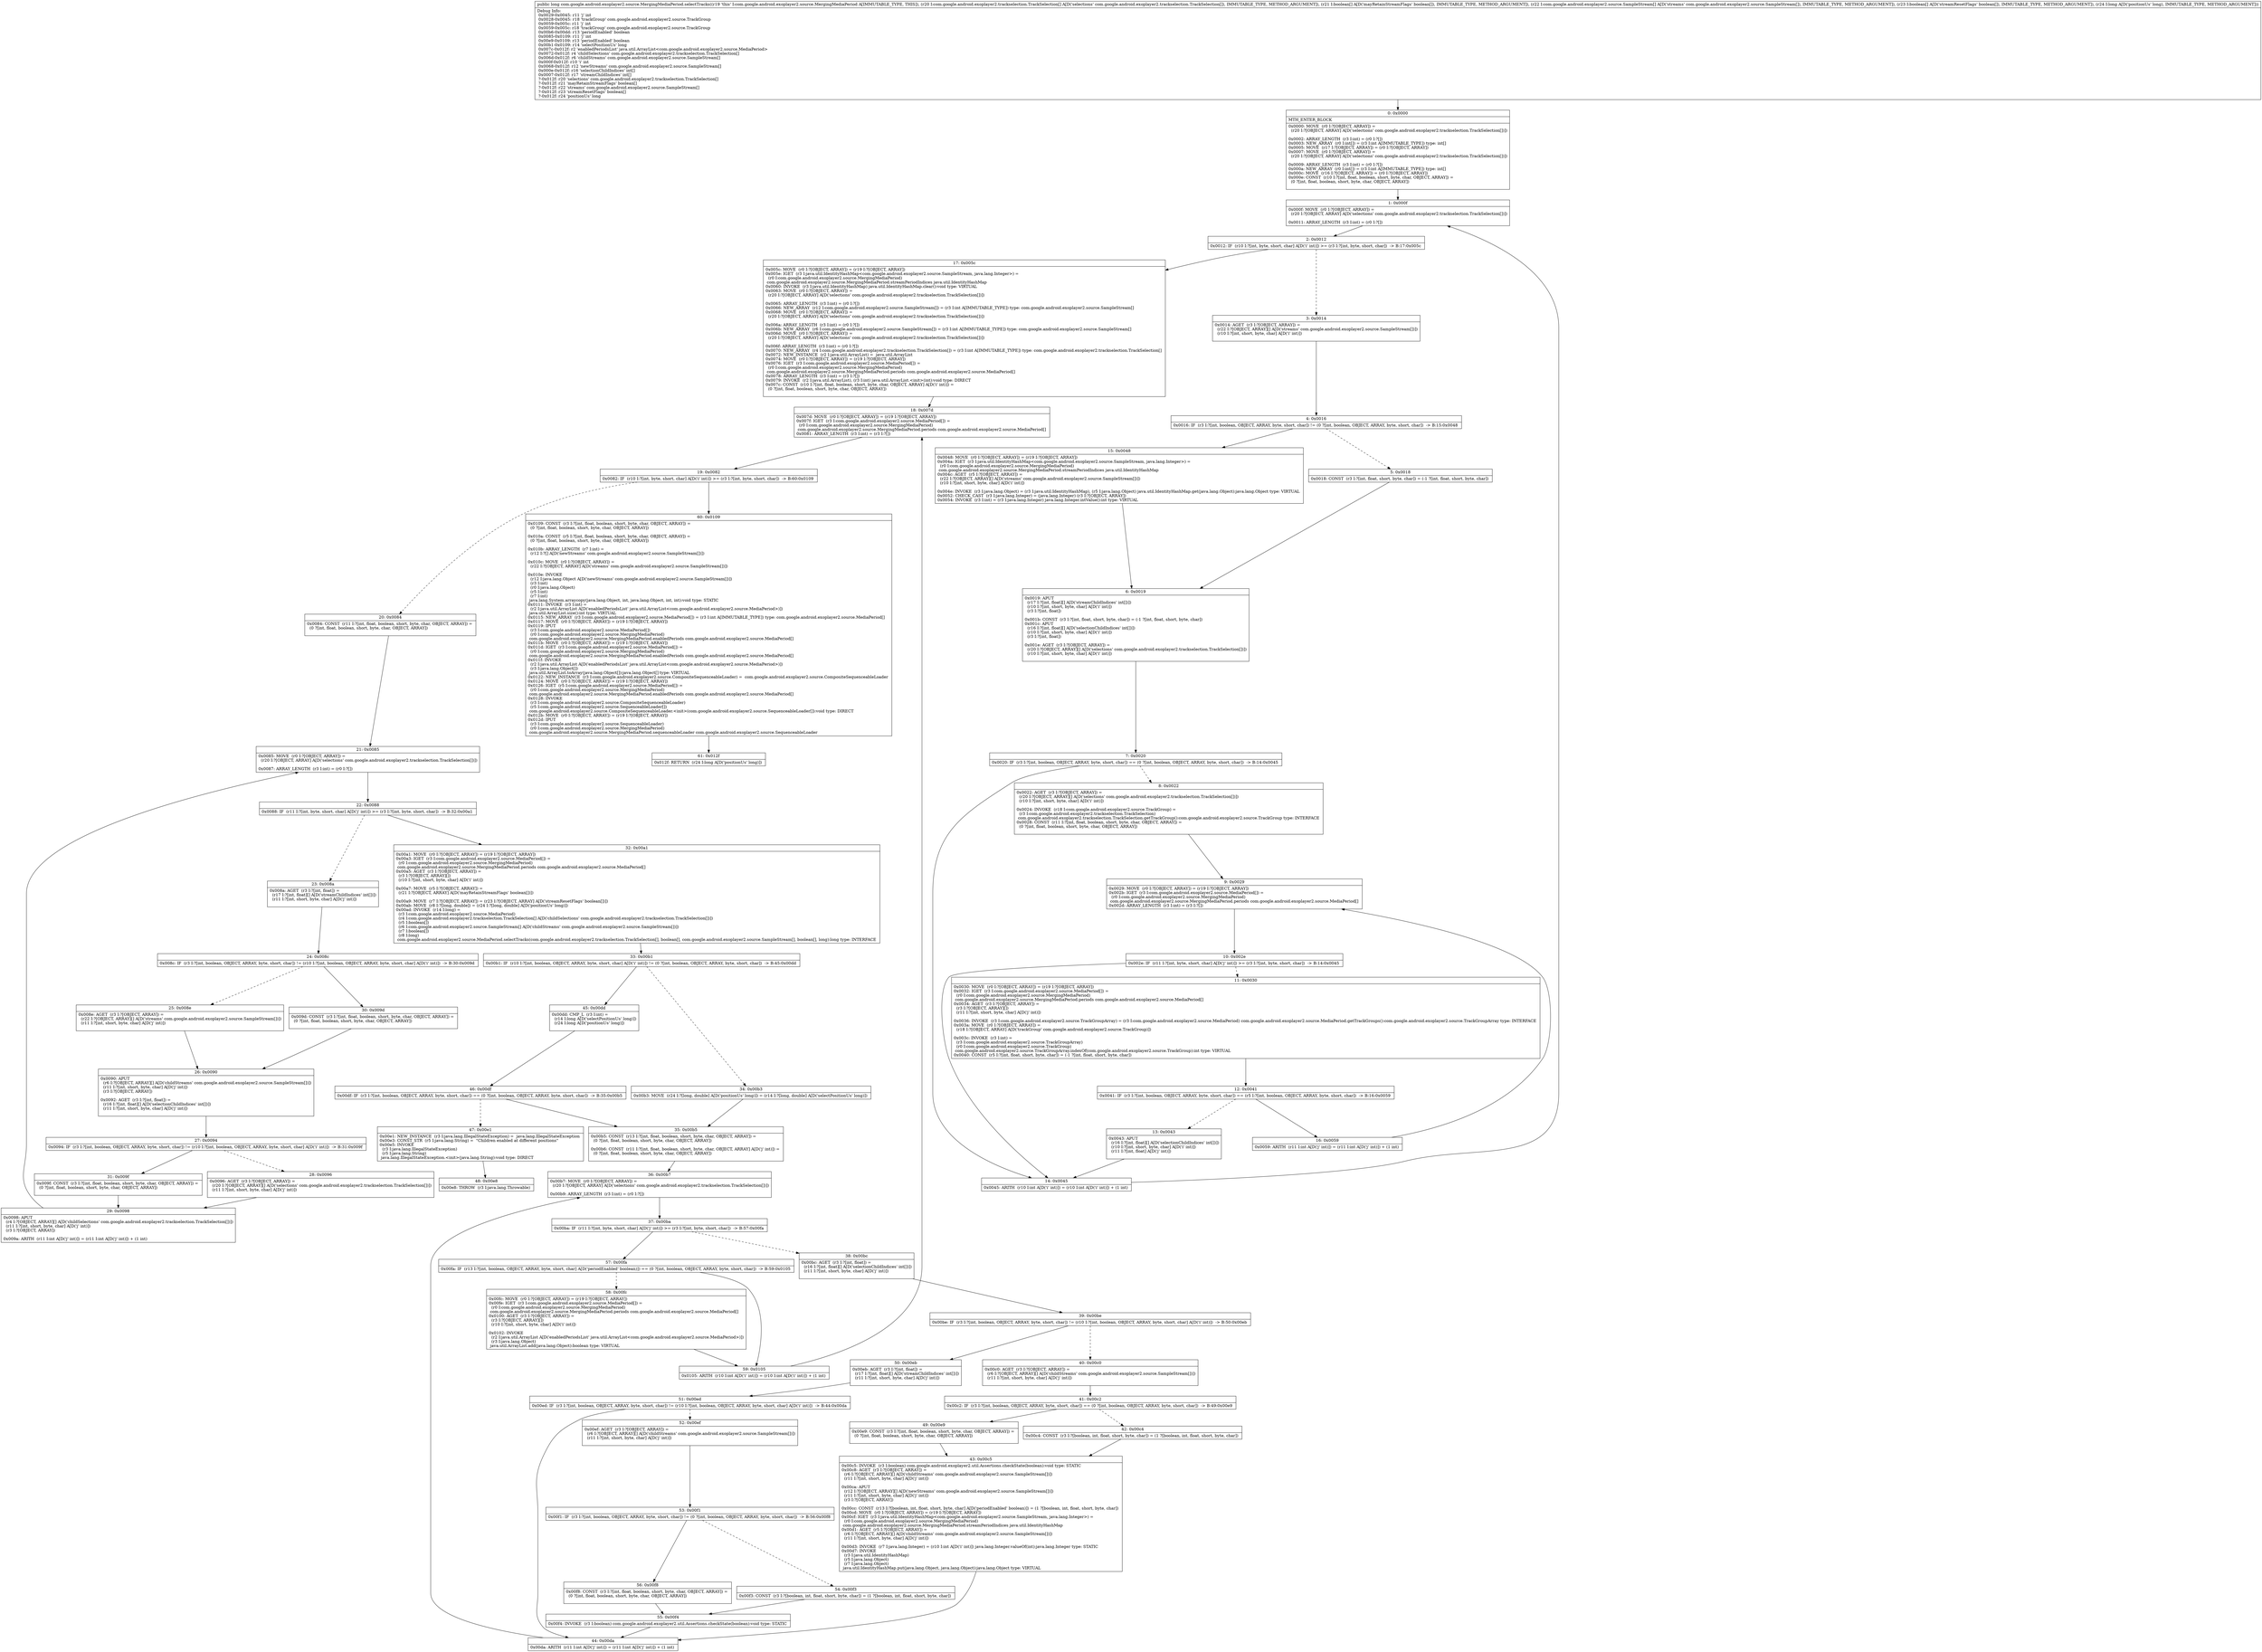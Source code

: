 digraph "CFG forcom.google.android.exoplayer2.source.MergingMediaPeriod.selectTracks([Lcom\/google\/android\/exoplayer2\/trackselection\/TrackSelection;[Z[Lcom\/google\/android\/exoplayer2\/source\/SampleStream;[ZJ)J" {
Node_0 [shape=record,label="{0\:\ 0x0000|MTH_ENTER_BLOCK\l|0x0000: MOVE  (r0 I:?[OBJECT, ARRAY]) = \l  (r20 I:?[OBJECT, ARRAY] A[D('selections' com.google.android.exoplayer2.trackselection.TrackSelection[])])\l \l0x0002: ARRAY_LENGTH  (r3 I:int) = (r0 I:?[]) \l0x0003: NEW_ARRAY  (r0 I:int[]) = (r3 I:int A[IMMUTABLE_TYPE]) type: int[] \l0x0005: MOVE  (r17 I:?[OBJECT, ARRAY]) = (r0 I:?[OBJECT, ARRAY]) \l0x0007: MOVE  (r0 I:?[OBJECT, ARRAY]) = \l  (r20 I:?[OBJECT, ARRAY] A[D('selections' com.google.android.exoplayer2.trackselection.TrackSelection[])])\l \l0x0009: ARRAY_LENGTH  (r3 I:int) = (r0 I:?[]) \l0x000a: NEW_ARRAY  (r0 I:int[]) = (r3 I:int A[IMMUTABLE_TYPE]) type: int[] \l0x000c: MOVE  (r16 I:?[OBJECT, ARRAY]) = (r0 I:?[OBJECT, ARRAY]) \l0x000e: CONST  (r10 I:?[int, float, boolean, short, byte, char, OBJECT, ARRAY]) = \l  (0 ?[int, float, boolean, short, byte, char, OBJECT, ARRAY])\l \l}"];
Node_1 [shape=record,label="{1\:\ 0x000f|0x000f: MOVE  (r0 I:?[OBJECT, ARRAY]) = \l  (r20 I:?[OBJECT, ARRAY] A[D('selections' com.google.android.exoplayer2.trackselection.TrackSelection[])])\l \l0x0011: ARRAY_LENGTH  (r3 I:int) = (r0 I:?[]) \l}"];
Node_2 [shape=record,label="{2\:\ 0x0012|0x0012: IF  (r10 I:?[int, byte, short, char] A[D('i' int)]) \>= (r3 I:?[int, byte, short, char])  \-\> B:17:0x005c \l}"];
Node_3 [shape=record,label="{3\:\ 0x0014|0x0014: AGET  (r3 I:?[OBJECT, ARRAY]) = \l  (r22 I:?[OBJECT, ARRAY][] A[D('streams' com.google.android.exoplayer2.source.SampleStream[])])\l  (r10 I:?[int, short, byte, char] A[D('i' int)])\l \l}"];
Node_4 [shape=record,label="{4\:\ 0x0016|0x0016: IF  (r3 I:?[int, boolean, OBJECT, ARRAY, byte, short, char]) != (0 ?[int, boolean, OBJECT, ARRAY, byte, short, char])  \-\> B:15:0x0048 \l}"];
Node_5 [shape=record,label="{5\:\ 0x0018|0x0018: CONST  (r3 I:?[int, float, short, byte, char]) = (\-1 ?[int, float, short, byte, char]) \l}"];
Node_6 [shape=record,label="{6\:\ 0x0019|0x0019: APUT  \l  (r17 I:?[int, float][] A[D('streamChildIndices' int[])])\l  (r10 I:?[int, short, byte, char] A[D('i' int)])\l  (r3 I:?[int, float])\l \l0x001b: CONST  (r3 I:?[int, float, short, byte, char]) = (\-1 ?[int, float, short, byte, char]) \l0x001c: APUT  \l  (r16 I:?[int, float][] A[D('selectionChildIndices' int[])])\l  (r10 I:?[int, short, byte, char] A[D('i' int)])\l  (r3 I:?[int, float])\l \l0x001e: AGET  (r3 I:?[OBJECT, ARRAY]) = \l  (r20 I:?[OBJECT, ARRAY][] A[D('selections' com.google.android.exoplayer2.trackselection.TrackSelection[])])\l  (r10 I:?[int, short, byte, char] A[D('i' int)])\l \l}"];
Node_7 [shape=record,label="{7\:\ 0x0020|0x0020: IF  (r3 I:?[int, boolean, OBJECT, ARRAY, byte, short, char]) == (0 ?[int, boolean, OBJECT, ARRAY, byte, short, char])  \-\> B:14:0x0045 \l}"];
Node_8 [shape=record,label="{8\:\ 0x0022|0x0022: AGET  (r3 I:?[OBJECT, ARRAY]) = \l  (r20 I:?[OBJECT, ARRAY][] A[D('selections' com.google.android.exoplayer2.trackselection.TrackSelection[])])\l  (r10 I:?[int, short, byte, char] A[D('i' int)])\l \l0x0024: INVOKE  (r18 I:com.google.android.exoplayer2.source.TrackGroup) = \l  (r3 I:com.google.android.exoplayer2.trackselection.TrackSelection)\l com.google.android.exoplayer2.trackselection.TrackSelection.getTrackGroup():com.google.android.exoplayer2.source.TrackGroup type: INTERFACE \l0x0028: CONST  (r11 I:?[int, float, boolean, short, byte, char, OBJECT, ARRAY]) = \l  (0 ?[int, float, boolean, short, byte, char, OBJECT, ARRAY])\l \l}"];
Node_9 [shape=record,label="{9\:\ 0x0029|0x0029: MOVE  (r0 I:?[OBJECT, ARRAY]) = (r19 I:?[OBJECT, ARRAY]) \l0x002b: IGET  (r3 I:com.google.android.exoplayer2.source.MediaPeriod[]) = \l  (r0 I:com.google.android.exoplayer2.source.MergingMediaPeriod)\l com.google.android.exoplayer2.source.MergingMediaPeriod.periods com.google.android.exoplayer2.source.MediaPeriod[] \l0x002d: ARRAY_LENGTH  (r3 I:int) = (r3 I:?[]) \l}"];
Node_10 [shape=record,label="{10\:\ 0x002e|0x002e: IF  (r11 I:?[int, byte, short, char] A[D('j' int)]) \>= (r3 I:?[int, byte, short, char])  \-\> B:14:0x0045 \l}"];
Node_11 [shape=record,label="{11\:\ 0x0030|0x0030: MOVE  (r0 I:?[OBJECT, ARRAY]) = (r19 I:?[OBJECT, ARRAY]) \l0x0032: IGET  (r3 I:com.google.android.exoplayer2.source.MediaPeriod[]) = \l  (r0 I:com.google.android.exoplayer2.source.MergingMediaPeriod)\l com.google.android.exoplayer2.source.MergingMediaPeriod.periods com.google.android.exoplayer2.source.MediaPeriod[] \l0x0034: AGET  (r3 I:?[OBJECT, ARRAY]) = \l  (r3 I:?[OBJECT, ARRAY][])\l  (r11 I:?[int, short, byte, char] A[D('j' int)])\l \l0x0036: INVOKE  (r3 I:com.google.android.exoplayer2.source.TrackGroupArray) = (r3 I:com.google.android.exoplayer2.source.MediaPeriod) com.google.android.exoplayer2.source.MediaPeriod.getTrackGroups():com.google.android.exoplayer2.source.TrackGroupArray type: INTERFACE \l0x003a: MOVE  (r0 I:?[OBJECT, ARRAY]) = \l  (r18 I:?[OBJECT, ARRAY] A[D('trackGroup' com.google.android.exoplayer2.source.TrackGroup)])\l \l0x003c: INVOKE  (r3 I:int) = \l  (r3 I:com.google.android.exoplayer2.source.TrackGroupArray)\l  (r0 I:com.google.android.exoplayer2.source.TrackGroup)\l com.google.android.exoplayer2.source.TrackGroupArray.indexOf(com.google.android.exoplayer2.source.TrackGroup):int type: VIRTUAL \l0x0040: CONST  (r5 I:?[int, float, short, byte, char]) = (\-1 ?[int, float, short, byte, char]) \l}"];
Node_12 [shape=record,label="{12\:\ 0x0041|0x0041: IF  (r3 I:?[int, boolean, OBJECT, ARRAY, byte, short, char]) == (r5 I:?[int, boolean, OBJECT, ARRAY, byte, short, char])  \-\> B:16:0x0059 \l}"];
Node_13 [shape=record,label="{13\:\ 0x0043|0x0043: APUT  \l  (r16 I:?[int, float][] A[D('selectionChildIndices' int[])])\l  (r10 I:?[int, short, byte, char] A[D('i' int)])\l  (r11 I:?[int, float] A[D('j' int)])\l \l}"];
Node_14 [shape=record,label="{14\:\ 0x0045|0x0045: ARITH  (r10 I:int A[D('i' int)]) = (r10 I:int A[D('i' int)]) + (1 int) \l}"];
Node_15 [shape=record,label="{15\:\ 0x0048|0x0048: MOVE  (r0 I:?[OBJECT, ARRAY]) = (r19 I:?[OBJECT, ARRAY]) \l0x004a: IGET  (r3 I:java.util.IdentityHashMap\<com.google.android.exoplayer2.source.SampleStream, java.lang.Integer\>) = \l  (r0 I:com.google.android.exoplayer2.source.MergingMediaPeriod)\l com.google.android.exoplayer2.source.MergingMediaPeriod.streamPeriodIndices java.util.IdentityHashMap \l0x004c: AGET  (r5 I:?[OBJECT, ARRAY]) = \l  (r22 I:?[OBJECT, ARRAY][] A[D('streams' com.google.android.exoplayer2.source.SampleStream[])])\l  (r10 I:?[int, short, byte, char] A[D('i' int)])\l \l0x004e: INVOKE  (r3 I:java.lang.Object) = (r3 I:java.util.IdentityHashMap), (r5 I:java.lang.Object) java.util.IdentityHashMap.get(java.lang.Object):java.lang.Object type: VIRTUAL \l0x0052: CHECK_CAST  (r3 I:java.lang.Integer) = (java.lang.Integer) (r3 I:?[OBJECT, ARRAY]) \l0x0054: INVOKE  (r3 I:int) = (r3 I:java.lang.Integer) java.lang.Integer.intValue():int type: VIRTUAL \l}"];
Node_16 [shape=record,label="{16\:\ 0x0059|0x0059: ARITH  (r11 I:int A[D('j' int)]) = (r11 I:int A[D('j' int)]) + (1 int) \l}"];
Node_17 [shape=record,label="{17\:\ 0x005c|0x005c: MOVE  (r0 I:?[OBJECT, ARRAY]) = (r19 I:?[OBJECT, ARRAY]) \l0x005e: IGET  (r3 I:java.util.IdentityHashMap\<com.google.android.exoplayer2.source.SampleStream, java.lang.Integer\>) = \l  (r0 I:com.google.android.exoplayer2.source.MergingMediaPeriod)\l com.google.android.exoplayer2.source.MergingMediaPeriod.streamPeriodIndices java.util.IdentityHashMap \l0x0060: INVOKE  (r3 I:java.util.IdentityHashMap) java.util.IdentityHashMap.clear():void type: VIRTUAL \l0x0063: MOVE  (r0 I:?[OBJECT, ARRAY]) = \l  (r20 I:?[OBJECT, ARRAY] A[D('selections' com.google.android.exoplayer2.trackselection.TrackSelection[])])\l \l0x0065: ARRAY_LENGTH  (r3 I:int) = (r0 I:?[]) \l0x0066: NEW_ARRAY  (r12 I:com.google.android.exoplayer2.source.SampleStream[]) = (r3 I:int A[IMMUTABLE_TYPE]) type: com.google.android.exoplayer2.source.SampleStream[] \l0x0068: MOVE  (r0 I:?[OBJECT, ARRAY]) = \l  (r20 I:?[OBJECT, ARRAY] A[D('selections' com.google.android.exoplayer2.trackselection.TrackSelection[])])\l \l0x006a: ARRAY_LENGTH  (r3 I:int) = (r0 I:?[]) \l0x006b: NEW_ARRAY  (r6 I:com.google.android.exoplayer2.source.SampleStream[]) = (r3 I:int A[IMMUTABLE_TYPE]) type: com.google.android.exoplayer2.source.SampleStream[] \l0x006d: MOVE  (r0 I:?[OBJECT, ARRAY]) = \l  (r20 I:?[OBJECT, ARRAY] A[D('selections' com.google.android.exoplayer2.trackselection.TrackSelection[])])\l \l0x006f: ARRAY_LENGTH  (r3 I:int) = (r0 I:?[]) \l0x0070: NEW_ARRAY  (r4 I:com.google.android.exoplayer2.trackselection.TrackSelection[]) = (r3 I:int A[IMMUTABLE_TYPE]) type: com.google.android.exoplayer2.trackselection.TrackSelection[] \l0x0072: NEW_INSTANCE  (r2 I:java.util.ArrayList) =  java.util.ArrayList \l0x0074: MOVE  (r0 I:?[OBJECT, ARRAY]) = (r19 I:?[OBJECT, ARRAY]) \l0x0076: IGET  (r3 I:com.google.android.exoplayer2.source.MediaPeriod[]) = \l  (r0 I:com.google.android.exoplayer2.source.MergingMediaPeriod)\l com.google.android.exoplayer2.source.MergingMediaPeriod.periods com.google.android.exoplayer2.source.MediaPeriod[] \l0x0078: ARRAY_LENGTH  (r3 I:int) = (r3 I:?[]) \l0x0079: INVOKE  (r2 I:java.util.ArrayList), (r3 I:int) java.util.ArrayList.\<init\>(int):void type: DIRECT \l0x007c: CONST  (r10 I:?[int, float, boolean, short, byte, char, OBJECT, ARRAY] A[D('i' int)]) = \l  (0 ?[int, float, boolean, short, byte, char, OBJECT, ARRAY])\l \l}"];
Node_18 [shape=record,label="{18\:\ 0x007d|0x007d: MOVE  (r0 I:?[OBJECT, ARRAY]) = (r19 I:?[OBJECT, ARRAY]) \l0x007f: IGET  (r3 I:com.google.android.exoplayer2.source.MediaPeriod[]) = \l  (r0 I:com.google.android.exoplayer2.source.MergingMediaPeriod)\l com.google.android.exoplayer2.source.MergingMediaPeriod.periods com.google.android.exoplayer2.source.MediaPeriod[] \l0x0081: ARRAY_LENGTH  (r3 I:int) = (r3 I:?[]) \l}"];
Node_19 [shape=record,label="{19\:\ 0x0082|0x0082: IF  (r10 I:?[int, byte, short, char] A[D('i' int)]) \>= (r3 I:?[int, byte, short, char])  \-\> B:60:0x0109 \l}"];
Node_20 [shape=record,label="{20\:\ 0x0084|0x0084: CONST  (r11 I:?[int, float, boolean, short, byte, char, OBJECT, ARRAY]) = \l  (0 ?[int, float, boolean, short, byte, char, OBJECT, ARRAY])\l \l}"];
Node_21 [shape=record,label="{21\:\ 0x0085|0x0085: MOVE  (r0 I:?[OBJECT, ARRAY]) = \l  (r20 I:?[OBJECT, ARRAY] A[D('selections' com.google.android.exoplayer2.trackselection.TrackSelection[])])\l \l0x0087: ARRAY_LENGTH  (r3 I:int) = (r0 I:?[]) \l}"];
Node_22 [shape=record,label="{22\:\ 0x0088|0x0088: IF  (r11 I:?[int, byte, short, char] A[D('j' int)]) \>= (r3 I:?[int, byte, short, char])  \-\> B:32:0x00a1 \l}"];
Node_23 [shape=record,label="{23\:\ 0x008a|0x008a: AGET  (r3 I:?[int, float]) = \l  (r17 I:?[int, float][] A[D('streamChildIndices' int[])])\l  (r11 I:?[int, short, byte, char] A[D('j' int)])\l \l}"];
Node_24 [shape=record,label="{24\:\ 0x008c|0x008c: IF  (r3 I:?[int, boolean, OBJECT, ARRAY, byte, short, char]) != (r10 I:?[int, boolean, OBJECT, ARRAY, byte, short, char] A[D('i' int)])  \-\> B:30:0x009d \l}"];
Node_25 [shape=record,label="{25\:\ 0x008e|0x008e: AGET  (r3 I:?[OBJECT, ARRAY]) = \l  (r22 I:?[OBJECT, ARRAY][] A[D('streams' com.google.android.exoplayer2.source.SampleStream[])])\l  (r11 I:?[int, short, byte, char] A[D('j' int)])\l \l}"];
Node_26 [shape=record,label="{26\:\ 0x0090|0x0090: APUT  \l  (r6 I:?[OBJECT, ARRAY][] A[D('childStreams' com.google.android.exoplayer2.source.SampleStream[])])\l  (r11 I:?[int, short, byte, char] A[D('j' int)])\l  (r3 I:?[OBJECT, ARRAY])\l \l0x0092: AGET  (r3 I:?[int, float]) = \l  (r16 I:?[int, float][] A[D('selectionChildIndices' int[])])\l  (r11 I:?[int, short, byte, char] A[D('j' int)])\l \l}"];
Node_27 [shape=record,label="{27\:\ 0x0094|0x0094: IF  (r3 I:?[int, boolean, OBJECT, ARRAY, byte, short, char]) != (r10 I:?[int, boolean, OBJECT, ARRAY, byte, short, char] A[D('i' int)])  \-\> B:31:0x009f \l}"];
Node_28 [shape=record,label="{28\:\ 0x0096|0x0096: AGET  (r3 I:?[OBJECT, ARRAY]) = \l  (r20 I:?[OBJECT, ARRAY][] A[D('selections' com.google.android.exoplayer2.trackselection.TrackSelection[])])\l  (r11 I:?[int, short, byte, char] A[D('j' int)])\l \l}"];
Node_29 [shape=record,label="{29\:\ 0x0098|0x0098: APUT  \l  (r4 I:?[OBJECT, ARRAY][] A[D('childSelections' com.google.android.exoplayer2.trackselection.TrackSelection[])])\l  (r11 I:?[int, short, byte, char] A[D('j' int)])\l  (r3 I:?[OBJECT, ARRAY])\l \l0x009a: ARITH  (r11 I:int A[D('j' int)]) = (r11 I:int A[D('j' int)]) + (1 int) \l}"];
Node_30 [shape=record,label="{30\:\ 0x009d|0x009d: CONST  (r3 I:?[int, float, boolean, short, byte, char, OBJECT, ARRAY]) = \l  (0 ?[int, float, boolean, short, byte, char, OBJECT, ARRAY])\l \l}"];
Node_31 [shape=record,label="{31\:\ 0x009f|0x009f: CONST  (r3 I:?[int, float, boolean, short, byte, char, OBJECT, ARRAY]) = \l  (0 ?[int, float, boolean, short, byte, char, OBJECT, ARRAY])\l \l}"];
Node_32 [shape=record,label="{32\:\ 0x00a1|0x00a1: MOVE  (r0 I:?[OBJECT, ARRAY]) = (r19 I:?[OBJECT, ARRAY]) \l0x00a3: IGET  (r3 I:com.google.android.exoplayer2.source.MediaPeriod[]) = \l  (r0 I:com.google.android.exoplayer2.source.MergingMediaPeriod)\l com.google.android.exoplayer2.source.MergingMediaPeriod.periods com.google.android.exoplayer2.source.MediaPeriod[] \l0x00a5: AGET  (r3 I:?[OBJECT, ARRAY]) = \l  (r3 I:?[OBJECT, ARRAY][])\l  (r10 I:?[int, short, byte, char] A[D('i' int)])\l \l0x00a7: MOVE  (r5 I:?[OBJECT, ARRAY]) = \l  (r21 I:?[OBJECT, ARRAY] A[D('mayRetainStreamFlags' boolean[])])\l \l0x00a9: MOVE  (r7 I:?[OBJECT, ARRAY]) = (r23 I:?[OBJECT, ARRAY] A[D('streamResetFlags' boolean[])]) \l0x00ab: MOVE  (r8 I:?[long, double]) = (r24 I:?[long, double] A[D('positionUs' long)]) \l0x00ad: INVOKE  (r14 I:long) = \l  (r3 I:com.google.android.exoplayer2.source.MediaPeriod)\l  (r4 I:com.google.android.exoplayer2.trackselection.TrackSelection[] A[D('childSelections' com.google.android.exoplayer2.trackselection.TrackSelection[])])\l  (r5 I:boolean[])\l  (r6 I:com.google.android.exoplayer2.source.SampleStream[] A[D('childStreams' com.google.android.exoplayer2.source.SampleStream[])])\l  (r7 I:boolean[])\l  (r8 I:long)\l com.google.android.exoplayer2.source.MediaPeriod.selectTracks(com.google.android.exoplayer2.trackselection.TrackSelection[], boolean[], com.google.android.exoplayer2.source.SampleStream[], boolean[], long):long type: INTERFACE \l}"];
Node_33 [shape=record,label="{33\:\ 0x00b1|0x00b1: IF  (r10 I:?[int, boolean, OBJECT, ARRAY, byte, short, char] A[D('i' int)]) != (0 ?[int, boolean, OBJECT, ARRAY, byte, short, char])  \-\> B:45:0x00dd \l}"];
Node_34 [shape=record,label="{34\:\ 0x00b3|0x00b3: MOVE  (r24 I:?[long, double] A[D('positionUs' long)]) = (r14 I:?[long, double] A[D('selectPositionUs' long)]) \l}"];
Node_35 [shape=record,label="{35\:\ 0x00b5|0x00b5: CONST  (r13 I:?[int, float, boolean, short, byte, char, OBJECT, ARRAY]) = \l  (0 ?[int, float, boolean, short, byte, char, OBJECT, ARRAY])\l \l0x00b6: CONST  (r11 I:?[int, float, boolean, short, byte, char, OBJECT, ARRAY] A[D('j' int)]) = \l  (0 ?[int, float, boolean, short, byte, char, OBJECT, ARRAY])\l \l}"];
Node_36 [shape=record,label="{36\:\ 0x00b7|0x00b7: MOVE  (r0 I:?[OBJECT, ARRAY]) = \l  (r20 I:?[OBJECT, ARRAY] A[D('selections' com.google.android.exoplayer2.trackselection.TrackSelection[])])\l \l0x00b9: ARRAY_LENGTH  (r3 I:int) = (r0 I:?[]) \l}"];
Node_37 [shape=record,label="{37\:\ 0x00ba|0x00ba: IF  (r11 I:?[int, byte, short, char] A[D('j' int)]) \>= (r3 I:?[int, byte, short, char])  \-\> B:57:0x00fa \l}"];
Node_38 [shape=record,label="{38\:\ 0x00bc|0x00bc: AGET  (r3 I:?[int, float]) = \l  (r16 I:?[int, float][] A[D('selectionChildIndices' int[])])\l  (r11 I:?[int, short, byte, char] A[D('j' int)])\l \l}"];
Node_39 [shape=record,label="{39\:\ 0x00be|0x00be: IF  (r3 I:?[int, boolean, OBJECT, ARRAY, byte, short, char]) != (r10 I:?[int, boolean, OBJECT, ARRAY, byte, short, char] A[D('i' int)])  \-\> B:50:0x00eb \l}"];
Node_40 [shape=record,label="{40\:\ 0x00c0|0x00c0: AGET  (r3 I:?[OBJECT, ARRAY]) = \l  (r6 I:?[OBJECT, ARRAY][] A[D('childStreams' com.google.android.exoplayer2.source.SampleStream[])])\l  (r11 I:?[int, short, byte, char] A[D('j' int)])\l \l}"];
Node_41 [shape=record,label="{41\:\ 0x00c2|0x00c2: IF  (r3 I:?[int, boolean, OBJECT, ARRAY, byte, short, char]) == (0 ?[int, boolean, OBJECT, ARRAY, byte, short, char])  \-\> B:49:0x00e9 \l}"];
Node_42 [shape=record,label="{42\:\ 0x00c4|0x00c4: CONST  (r3 I:?[boolean, int, float, short, byte, char]) = (1 ?[boolean, int, float, short, byte, char]) \l}"];
Node_43 [shape=record,label="{43\:\ 0x00c5|0x00c5: INVOKE  (r3 I:boolean) com.google.android.exoplayer2.util.Assertions.checkState(boolean):void type: STATIC \l0x00c8: AGET  (r3 I:?[OBJECT, ARRAY]) = \l  (r6 I:?[OBJECT, ARRAY][] A[D('childStreams' com.google.android.exoplayer2.source.SampleStream[])])\l  (r11 I:?[int, short, byte, char] A[D('j' int)])\l \l0x00ca: APUT  \l  (r12 I:?[OBJECT, ARRAY][] A[D('newStreams' com.google.android.exoplayer2.source.SampleStream[])])\l  (r11 I:?[int, short, byte, char] A[D('j' int)])\l  (r3 I:?[OBJECT, ARRAY])\l \l0x00cc: CONST  (r13 I:?[boolean, int, float, short, byte, char] A[D('periodEnabled' boolean)]) = (1 ?[boolean, int, float, short, byte, char]) \l0x00cd: MOVE  (r0 I:?[OBJECT, ARRAY]) = (r19 I:?[OBJECT, ARRAY]) \l0x00cf: IGET  (r3 I:java.util.IdentityHashMap\<com.google.android.exoplayer2.source.SampleStream, java.lang.Integer\>) = \l  (r0 I:com.google.android.exoplayer2.source.MergingMediaPeriod)\l com.google.android.exoplayer2.source.MergingMediaPeriod.streamPeriodIndices java.util.IdentityHashMap \l0x00d1: AGET  (r5 I:?[OBJECT, ARRAY]) = \l  (r6 I:?[OBJECT, ARRAY][] A[D('childStreams' com.google.android.exoplayer2.source.SampleStream[])])\l  (r11 I:?[int, short, byte, char] A[D('j' int)])\l \l0x00d3: INVOKE  (r7 I:java.lang.Integer) = (r10 I:int A[D('i' int)]) java.lang.Integer.valueOf(int):java.lang.Integer type: STATIC \l0x00d7: INVOKE  \l  (r3 I:java.util.IdentityHashMap)\l  (r5 I:java.lang.Object)\l  (r7 I:java.lang.Object)\l java.util.IdentityHashMap.put(java.lang.Object, java.lang.Object):java.lang.Object type: VIRTUAL \l}"];
Node_44 [shape=record,label="{44\:\ 0x00da|0x00da: ARITH  (r11 I:int A[D('j' int)]) = (r11 I:int A[D('j' int)]) + (1 int) \l}"];
Node_45 [shape=record,label="{45\:\ 0x00dd|0x00dd: CMP_L  (r3 I:int) = \l  (r14 I:long A[D('selectPositionUs' long)])\l  (r24 I:long A[D('positionUs' long)])\l \l}"];
Node_46 [shape=record,label="{46\:\ 0x00df|0x00df: IF  (r3 I:?[int, boolean, OBJECT, ARRAY, byte, short, char]) == (0 ?[int, boolean, OBJECT, ARRAY, byte, short, char])  \-\> B:35:0x00b5 \l}"];
Node_47 [shape=record,label="{47\:\ 0x00e1|0x00e1: NEW_INSTANCE  (r3 I:java.lang.IllegalStateException) =  java.lang.IllegalStateException \l0x00e3: CONST_STR  (r5 I:java.lang.String) =  \"Children enabled at different positions\" \l0x00e5: INVOKE  \l  (r3 I:java.lang.IllegalStateException)\l  (r5 I:java.lang.String)\l java.lang.IllegalStateException.\<init\>(java.lang.String):void type: DIRECT \l}"];
Node_48 [shape=record,label="{48\:\ 0x00e8|0x00e8: THROW  (r3 I:java.lang.Throwable) \l}"];
Node_49 [shape=record,label="{49\:\ 0x00e9|0x00e9: CONST  (r3 I:?[int, float, boolean, short, byte, char, OBJECT, ARRAY]) = \l  (0 ?[int, float, boolean, short, byte, char, OBJECT, ARRAY])\l \l}"];
Node_50 [shape=record,label="{50\:\ 0x00eb|0x00eb: AGET  (r3 I:?[int, float]) = \l  (r17 I:?[int, float][] A[D('streamChildIndices' int[])])\l  (r11 I:?[int, short, byte, char] A[D('j' int)])\l \l}"];
Node_51 [shape=record,label="{51\:\ 0x00ed|0x00ed: IF  (r3 I:?[int, boolean, OBJECT, ARRAY, byte, short, char]) != (r10 I:?[int, boolean, OBJECT, ARRAY, byte, short, char] A[D('i' int)])  \-\> B:44:0x00da \l}"];
Node_52 [shape=record,label="{52\:\ 0x00ef|0x00ef: AGET  (r3 I:?[OBJECT, ARRAY]) = \l  (r6 I:?[OBJECT, ARRAY][] A[D('childStreams' com.google.android.exoplayer2.source.SampleStream[])])\l  (r11 I:?[int, short, byte, char] A[D('j' int)])\l \l}"];
Node_53 [shape=record,label="{53\:\ 0x00f1|0x00f1: IF  (r3 I:?[int, boolean, OBJECT, ARRAY, byte, short, char]) != (0 ?[int, boolean, OBJECT, ARRAY, byte, short, char])  \-\> B:56:0x00f8 \l}"];
Node_54 [shape=record,label="{54\:\ 0x00f3|0x00f3: CONST  (r3 I:?[boolean, int, float, short, byte, char]) = (1 ?[boolean, int, float, short, byte, char]) \l}"];
Node_55 [shape=record,label="{55\:\ 0x00f4|0x00f4: INVOKE  (r3 I:boolean) com.google.android.exoplayer2.util.Assertions.checkState(boolean):void type: STATIC \l}"];
Node_56 [shape=record,label="{56\:\ 0x00f8|0x00f8: CONST  (r3 I:?[int, float, boolean, short, byte, char, OBJECT, ARRAY]) = \l  (0 ?[int, float, boolean, short, byte, char, OBJECT, ARRAY])\l \l}"];
Node_57 [shape=record,label="{57\:\ 0x00fa|0x00fa: IF  (r13 I:?[int, boolean, OBJECT, ARRAY, byte, short, char] A[D('periodEnabled' boolean)]) == (0 ?[int, boolean, OBJECT, ARRAY, byte, short, char])  \-\> B:59:0x0105 \l}"];
Node_58 [shape=record,label="{58\:\ 0x00fc|0x00fc: MOVE  (r0 I:?[OBJECT, ARRAY]) = (r19 I:?[OBJECT, ARRAY]) \l0x00fe: IGET  (r3 I:com.google.android.exoplayer2.source.MediaPeriod[]) = \l  (r0 I:com.google.android.exoplayer2.source.MergingMediaPeriod)\l com.google.android.exoplayer2.source.MergingMediaPeriod.periods com.google.android.exoplayer2.source.MediaPeriod[] \l0x0100: AGET  (r3 I:?[OBJECT, ARRAY]) = \l  (r3 I:?[OBJECT, ARRAY][])\l  (r10 I:?[int, short, byte, char] A[D('i' int)])\l \l0x0102: INVOKE  \l  (r2 I:java.util.ArrayList A[D('enabledPeriodsList' java.util.ArrayList\<com.google.android.exoplayer2.source.MediaPeriod\>)])\l  (r3 I:java.lang.Object)\l java.util.ArrayList.add(java.lang.Object):boolean type: VIRTUAL \l}"];
Node_59 [shape=record,label="{59\:\ 0x0105|0x0105: ARITH  (r10 I:int A[D('i' int)]) = (r10 I:int A[D('i' int)]) + (1 int) \l}"];
Node_60 [shape=record,label="{60\:\ 0x0109|0x0109: CONST  (r3 I:?[int, float, boolean, short, byte, char, OBJECT, ARRAY]) = \l  (0 ?[int, float, boolean, short, byte, char, OBJECT, ARRAY])\l \l0x010a: CONST  (r5 I:?[int, float, boolean, short, byte, char, OBJECT, ARRAY]) = \l  (0 ?[int, float, boolean, short, byte, char, OBJECT, ARRAY])\l \l0x010b: ARRAY_LENGTH  (r7 I:int) = \l  (r12 I:?[] A[D('newStreams' com.google.android.exoplayer2.source.SampleStream[])])\l \l0x010c: MOVE  (r0 I:?[OBJECT, ARRAY]) = \l  (r22 I:?[OBJECT, ARRAY] A[D('streams' com.google.android.exoplayer2.source.SampleStream[])])\l \l0x010e: INVOKE  \l  (r12 I:java.lang.Object A[D('newStreams' com.google.android.exoplayer2.source.SampleStream[])])\l  (r3 I:int)\l  (r0 I:java.lang.Object)\l  (r5 I:int)\l  (r7 I:int)\l java.lang.System.arraycopy(java.lang.Object, int, java.lang.Object, int, int):void type: STATIC \l0x0111: INVOKE  (r3 I:int) = \l  (r2 I:java.util.ArrayList A[D('enabledPeriodsList' java.util.ArrayList\<com.google.android.exoplayer2.source.MediaPeriod\>)])\l java.util.ArrayList.size():int type: VIRTUAL \l0x0115: NEW_ARRAY  (r3 I:com.google.android.exoplayer2.source.MediaPeriod[]) = (r3 I:int A[IMMUTABLE_TYPE]) type: com.google.android.exoplayer2.source.MediaPeriod[] \l0x0117: MOVE  (r0 I:?[OBJECT, ARRAY]) = (r19 I:?[OBJECT, ARRAY]) \l0x0119: IPUT  \l  (r3 I:com.google.android.exoplayer2.source.MediaPeriod[])\l  (r0 I:com.google.android.exoplayer2.source.MergingMediaPeriod)\l com.google.android.exoplayer2.source.MergingMediaPeriod.enabledPeriods com.google.android.exoplayer2.source.MediaPeriod[] \l0x011b: MOVE  (r0 I:?[OBJECT, ARRAY]) = (r19 I:?[OBJECT, ARRAY]) \l0x011d: IGET  (r3 I:com.google.android.exoplayer2.source.MediaPeriod[]) = \l  (r0 I:com.google.android.exoplayer2.source.MergingMediaPeriod)\l com.google.android.exoplayer2.source.MergingMediaPeriod.enabledPeriods com.google.android.exoplayer2.source.MediaPeriod[] \l0x011f: INVOKE  \l  (r2 I:java.util.ArrayList A[D('enabledPeriodsList' java.util.ArrayList\<com.google.android.exoplayer2.source.MediaPeriod\>)])\l  (r3 I:java.lang.Object[])\l java.util.ArrayList.toArray(java.lang.Object[]):java.lang.Object[] type: VIRTUAL \l0x0122: NEW_INSTANCE  (r3 I:com.google.android.exoplayer2.source.CompositeSequenceableLoader) =  com.google.android.exoplayer2.source.CompositeSequenceableLoader \l0x0124: MOVE  (r0 I:?[OBJECT, ARRAY]) = (r19 I:?[OBJECT, ARRAY]) \l0x0126: IGET  (r5 I:com.google.android.exoplayer2.source.MediaPeriod[]) = \l  (r0 I:com.google.android.exoplayer2.source.MergingMediaPeriod)\l com.google.android.exoplayer2.source.MergingMediaPeriod.enabledPeriods com.google.android.exoplayer2.source.MediaPeriod[] \l0x0128: INVOKE  \l  (r3 I:com.google.android.exoplayer2.source.CompositeSequenceableLoader)\l  (r5 I:com.google.android.exoplayer2.source.SequenceableLoader[])\l com.google.android.exoplayer2.source.CompositeSequenceableLoader.\<init\>(com.google.android.exoplayer2.source.SequenceableLoader[]):void type: DIRECT \l0x012b: MOVE  (r0 I:?[OBJECT, ARRAY]) = (r19 I:?[OBJECT, ARRAY]) \l0x012d: IPUT  \l  (r3 I:com.google.android.exoplayer2.source.SequenceableLoader)\l  (r0 I:com.google.android.exoplayer2.source.MergingMediaPeriod)\l com.google.android.exoplayer2.source.MergingMediaPeriod.sequenceableLoader com.google.android.exoplayer2.source.SequenceableLoader \l}"];
Node_61 [shape=record,label="{61\:\ 0x012f|0x012f: RETURN  (r24 I:long A[D('positionUs' long)]) \l}"];
MethodNode[shape=record,label="{public long com.google.android.exoplayer2.source.MergingMediaPeriod.selectTracks((r19 'this' I:com.google.android.exoplayer2.source.MergingMediaPeriod A[IMMUTABLE_TYPE, THIS]), (r20 I:com.google.android.exoplayer2.trackselection.TrackSelection[] A[D('selections' com.google.android.exoplayer2.trackselection.TrackSelection[]), IMMUTABLE_TYPE, METHOD_ARGUMENT]), (r21 I:boolean[] A[D('mayRetainStreamFlags' boolean[]), IMMUTABLE_TYPE, METHOD_ARGUMENT]), (r22 I:com.google.android.exoplayer2.source.SampleStream[] A[D('streams' com.google.android.exoplayer2.source.SampleStream[]), IMMUTABLE_TYPE, METHOD_ARGUMENT]), (r23 I:boolean[] A[D('streamResetFlags' boolean[]), IMMUTABLE_TYPE, METHOD_ARGUMENT]), (r24 I:long A[D('positionUs' long), IMMUTABLE_TYPE, METHOD_ARGUMENT]))  | Debug Info:\l  0x0029\-0x0045: r11 'j' int\l  0x0028\-0x0045: r18 'trackGroup' com.google.android.exoplayer2.source.TrackGroup\l  0x0059\-0x005c: r11 'j' int\l  0x0059\-0x005c: r18 'trackGroup' com.google.android.exoplayer2.source.TrackGroup\l  0x00b6\-0x00dd: r13 'periodEnabled' boolean\l  0x0085\-0x0109: r11 'j' int\l  0x00e9\-0x0109: r13 'periodEnabled' boolean\l  0x00b1\-0x0109: r14 'selectPositionUs' long\l  0x007c\-0x012f: r2 'enabledPeriodsList' java.util.ArrayList\<com.google.android.exoplayer2.source.MediaPeriod\>\l  0x0072\-0x012f: r4 'childSelections' com.google.android.exoplayer2.trackselection.TrackSelection[]\l  0x006d\-0x012f: r6 'childStreams' com.google.android.exoplayer2.source.SampleStream[]\l  0x000f\-0x012f: r10 'i' int\l  0x0068\-0x012f: r12 'newStreams' com.google.android.exoplayer2.source.SampleStream[]\l  0x000e\-0x012f: r16 'selectionChildIndices' int[]\l  0x0007\-0x012f: r17 'streamChildIndices' int[]\l  ?\-0x012f: r20 'selections' com.google.android.exoplayer2.trackselection.TrackSelection[]\l  ?\-0x012f: r21 'mayRetainStreamFlags' boolean[]\l  ?\-0x012f: r22 'streams' com.google.android.exoplayer2.source.SampleStream[]\l  ?\-0x012f: r23 'streamResetFlags' boolean[]\l  ?\-0x012f: r24 'positionUs' long\l}"];
MethodNode -> Node_0;
Node_0 -> Node_1;
Node_1 -> Node_2;
Node_2 -> Node_3[style=dashed];
Node_2 -> Node_17;
Node_3 -> Node_4;
Node_4 -> Node_5[style=dashed];
Node_4 -> Node_15;
Node_5 -> Node_6;
Node_6 -> Node_7;
Node_7 -> Node_8[style=dashed];
Node_7 -> Node_14;
Node_8 -> Node_9;
Node_9 -> Node_10;
Node_10 -> Node_11[style=dashed];
Node_10 -> Node_14;
Node_11 -> Node_12;
Node_12 -> Node_13[style=dashed];
Node_12 -> Node_16;
Node_13 -> Node_14;
Node_14 -> Node_1;
Node_15 -> Node_6;
Node_16 -> Node_9;
Node_17 -> Node_18;
Node_18 -> Node_19;
Node_19 -> Node_20[style=dashed];
Node_19 -> Node_60;
Node_20 -> Node_21;
Node_21 -> Node_22;
Node_22 -> Node_23[style=dashed];
Node_22 -> Node_32;
Node_23 -> Node_24;
Node_24 -> Node_25[style=dashed];
Node_24 -> Node_30;
Node_25 -> Node_26;
Node_26 -> Node_27;
Node_27 -> Node_28[style=dashed];
Node_27 -> Node_31;
Node_28 -> Node_29;
Node_29 -> Node_21;
Node_30 -> Node_26;
Node_31 -> Node_29;
Node_32 -> Node_33;
Node_33 -> Node_34[style=dashed];
Node_33 -> Node_45;
Node_34 -> Node_35;
Node_35 -> Node_36;
Node_36 -> Node_37;
Node_37 -> Node_38[style=dashed];
Node_37 -> Node_57;
Node_38 -> Node_39;
Node_39 -> Node_40[style=dashed];
Node_39 -> Node_50;
Node_40 -> Node_41;
Node_41 -> Node_42[style=dashed];
Node_41 -> Node_49;
Node_42 -> Node_43;
Node_43 -> Node_44;
Node_44 -> Node_36;
Node_45 -> Node_46;
Node_46 -> Node_35;
Node_46 -> Node_47[style=dashed];
Node_47 -> Node_48;
Node_49 -> Node_43;
Node_50 -> Node_51;
Node_51 -> Node_44;
Node_51 -> Node_52[style=dashed];
Node_52 -> Node_53;
Node_53 -> Node_54[style=dashed];
Node_53 -> Node_56;
Node_54 -> Node_55;
Node_55 -> Node_44;
Node_56 -> Node_55;
Node_57 -> Node_58[style=dashed];
Node_57 -> Node_59;
Node_58 -> Node_59;
Node_59 -> Node_18;
Node_60 -> Node_61;
}

